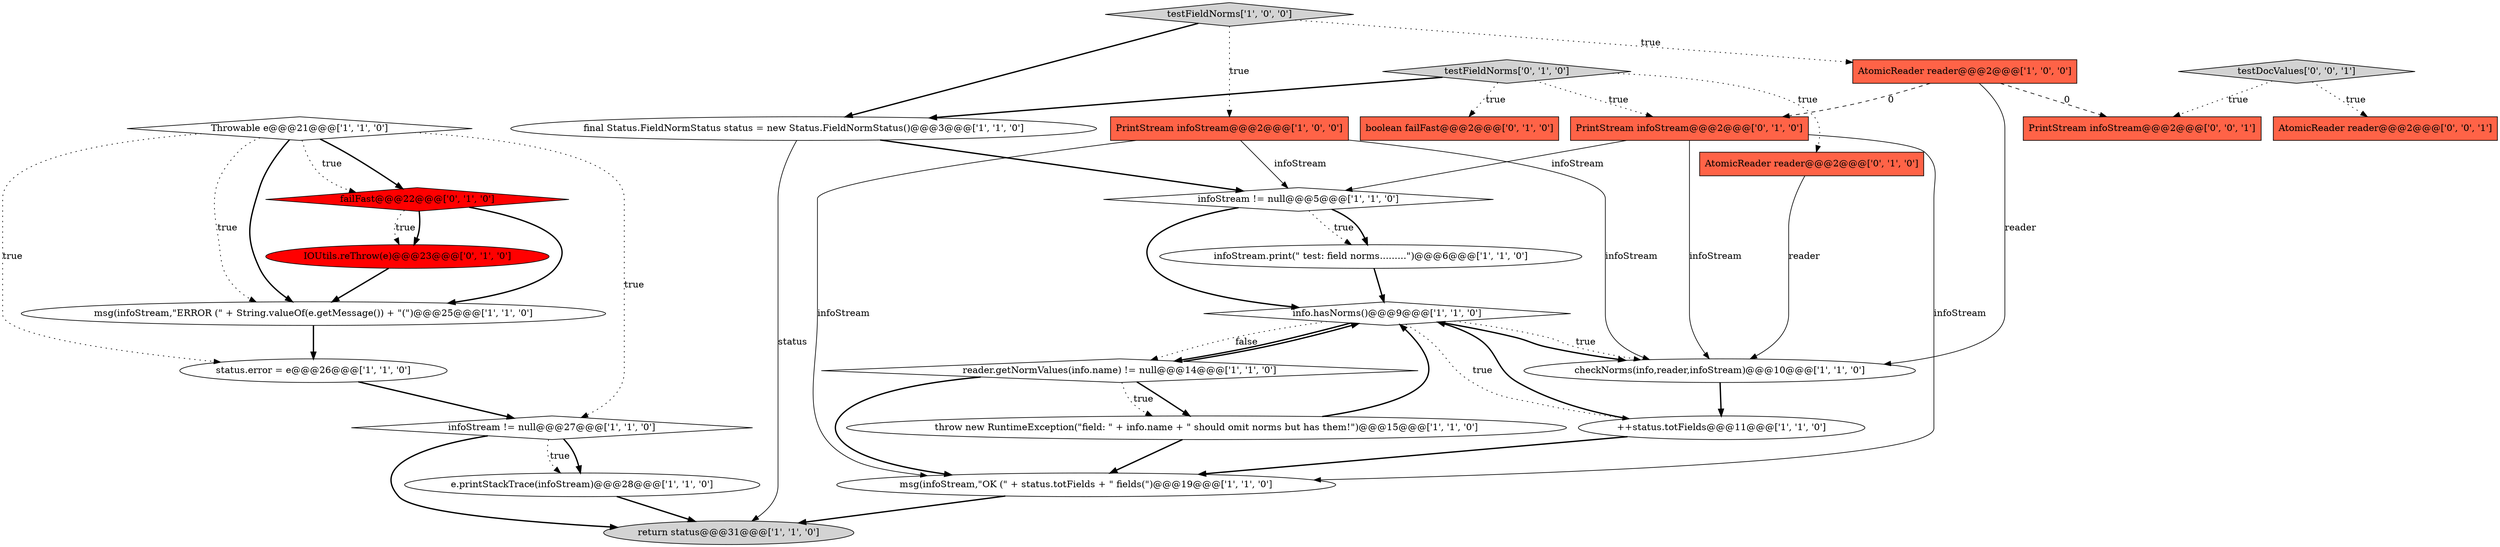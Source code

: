 digraph {
12 [style = filled, label = "msg(infoStream,\"ERROR (\" + String.valueOf(e.getMessage()) + \"(\")@@@25@@@['1', '1', '0']", fillcolor = white, shape = ellipse image = "AAA0AAABBB1BBB"];
4 [style = filled, label = "reader.getNormValues(info.name) != null@@@14@@@['1', '1', '0']", fillcolor = white, shape = diamond image = "AAA0AAABBB1BBB"];
5 [style = filled, label = "checkNorms(info,reader,infoStream)@@@10@@@['1', '1', '0']", fillcolor = white, shape = ellipse image = "AAA0AAABBB1BBB"];
20 [style = filled, label = "failFast@@@22@@@['0', '1', '0']", fillcolor = red, shape = diamond image = "AAA1AAABBB2BBB"];
18 [style = filled, label = "IOUtils.reThrow(e)@@@23@@@['0', '1', '0']", fillcolor = red, shape = ellipse image = "AAA1AAABBB2BBB"];
3 [style = filled, label = "++status.totFields@@@11@@@['1', '1', '0']", fillcolor = white, shape = ellipse image = "AAA0AAABBB1BBB"];
8 [style = filled, label = "return status@@@31@@@['1', '1', '0']", fillcolor = lightgray, shape = ellipse image = "AAA0AAABBB1BBB"];
17 [style = filled, label = "testFieldNorms['1', '0', '0']", fillcolor = lightgray, shape = diamond image = "AAA0AAABBB1BBB"];
21 [style = filled, label = "AtomicReader reader@@@2@@@['0', '1', '0']", fillcolor = tomato, shape = box image = "AAA0AAABBB2BBB"];
15 [style = filled, label = "infoStream != null@@@27@@@['1', '1', '0']", fillcolor = white, shape = diamond image = "AAA0AAABBB1BBB"];
22 [style = filled, label = "testFieldNorms['0', '1', '0']", fillcolor = lightgray, shape = diamond image = "AAA0AAABBB2BBB"];
25 [style = filled, label = "PrintStream infoStream@@@2@@@['0', '0', '1']", fillcolor = tomato, shape = box image = "AAA0AAABBB3BBB"];
9 [style = filled, label = "final Status.FieldNormStatus status = new Status.FieldNormStatus()@@@3@@@['1', '1', '0']", fillcolor = white, shape = ellipse image = "AAA0AAABBB1BBB"];
14 [style = filled, label = "infoStream != null@@@5@@@['1', '1', '0']", fillcolor = white, shape = diamond image = "AAA0AAABBB1BBB"];
6 [style = filled, label = "status.error = e@@@26@@@['1', '1', '0']", fillcolor = white, shape = ellipse image = "AAA0AAABBB1BBB"];
10 [style = filled, label = "throw new RuntimeException(\"field: \" + info.name + \" should omit norms but has them!\")@@@15@@@['1', '1', '0']", fillcolor = white, shape = ellipse image = "AAA0AAABBB1BBB"];
26 [style = filled, label = "testDocValues['0', '0', '1']", fillcolor = lightgray, shape = diamond image = "AAA0AAABBB3BBB"];
2 [style = filled, label = "infoStream.print(\" test: field norms.........\")@@@6@@@['1', '1', '0']", fillcolor = white, shape = ellipse image = "AAA0AAABBB1BBB"];
1 [style = filled, label = "Throwable e@@@21@@@['1', '1', '0']", fillcolor = white, shape = diamond image = "AAA0AAABBB1BBB"];
19 [style = filled, label = "boolean failFast@@@2@@@['0', '1', '0']", fillcolor = tomato, shape = box image = "AAA0AAABBB2BBB"];
23 [style = filled, label = "PrintStream infoStream@@@2@@@['0', '1', '0']", fillcolor = tomato, shape = box image = "AAA1AAABBB2BBB"];
0 [style = filled, label = "info.hasNorms()@@@9@@@['1', '1', '0']", fillcolor = white, shape = diamond image = "AAA0AAABBB1BBB"];
7 [style = filled, label = "PrintStream infoStream@@@2@@@['1', '0', '0']", fillcolor = tomato, shape = box image = "AAA0AAABBB1BBB"];
16 [style = filled, label = "AtomicReader reader@@@2@@@['1', '0', '0']", fillcolor = tomato, shape = box image = "AAA1AAABBB1BBB"];
24 [style = filled, label = "AtomicReader reader@@@2@@@['0', '0', '1']", fillcolor = tomato, shape = box image = "AAA0AAABBB3BBB"];
13 [style = filled, label = "msg(infoStream,\"OK (\" + status.totFields + \" fields(\")@@@19@@@['1', '1', '0']", fillcolor = white, shape = ellipse image = "AAA0AAABBB1BBB"];
11 [style = filled, label = "e.printStackTrace(infoStream)@@@28@@@['1', '1', '0']", fillcolor = white, shape = ellipse image = "AAA0AAABBB1BBB"];
5->3 [style = bold, label=""];
4->10 [style = bold, label=""];
14->2 [style = dotted, label="true"];
9->8 [style = solid, label="status"];
21->5 [style = solid, label="reader"];
22->21 [style = dotted, label="true"];
23->5 [style = solid, label="infoStream"];
22->19 [style = dotted, label="true"];
0->5 [style = dotted, label="true"];
22->23 [style = dotted, label="true"];
4->10 [style = dotted, label="true"];
26->25 [style = dotted, label="true"];
16->25 [style = dashed, label="0"];
17->9 [style = bold, label=""];
4->13 [style = bold, label=""];
22->9 [style = bold, label=""];
18->12 [style = bold, label=""];
0->4 [style = dotted, label="false"];
1->20 [style = bold, label=""];
16->23 [style = dashed, label="0"];
23->13 [style = solid, label="infoStream"];
12->6 [style = bold, label=""];
3->0 [style = bold, label=""];
6->15 [style = bold, label=""];
4->0 [style = bold, label=""];
7->13 [style = solid, label="infoStream"];
17->16 [style = dotted, label="true"];
20->18 [style = bold, label=""];
2->0 [style = bold, label=""];
15->11 [style = bold, label=""];
14->0 [style = bold, label=""];
10->13 [style = bold, label=""];
7->5 [style = solid, label="infoStream"];
0->4 [style = bold, label=""];
1->15 [style = dotted, label="true"];
26->24 [style = dotted, label="true"];
10->0 [style = bold, label=""];
1->12 [style = dotted, label="true"];
20->12 [style = bold, label=""];
15->11 [style = dotted, label="true"];
9->14 [style = bold, label=""];
1->12 [style = bold, label=""];
3->13 [style = bold, label=""];
16->5 [style = solid, label="reader"];
20->18 [style = dotted, label="true"];
11->8 [style = bold, label=""];
1->6 [style = dotted, label="true"];
23->14 [style = solid, label="infoStream"];
14->2 [style = bold, label=""];
17->7 [style = dotted, label="true"];
0->3 [style = dotted, label="true"];
13->8 [style = bold, label=""];
7->14 [style = solid, label="infoStream"];
1->20 [style = dotted, label="true"];
15->8 [style = bold, label=""];
0->5 [style = bold, label=""];
}
